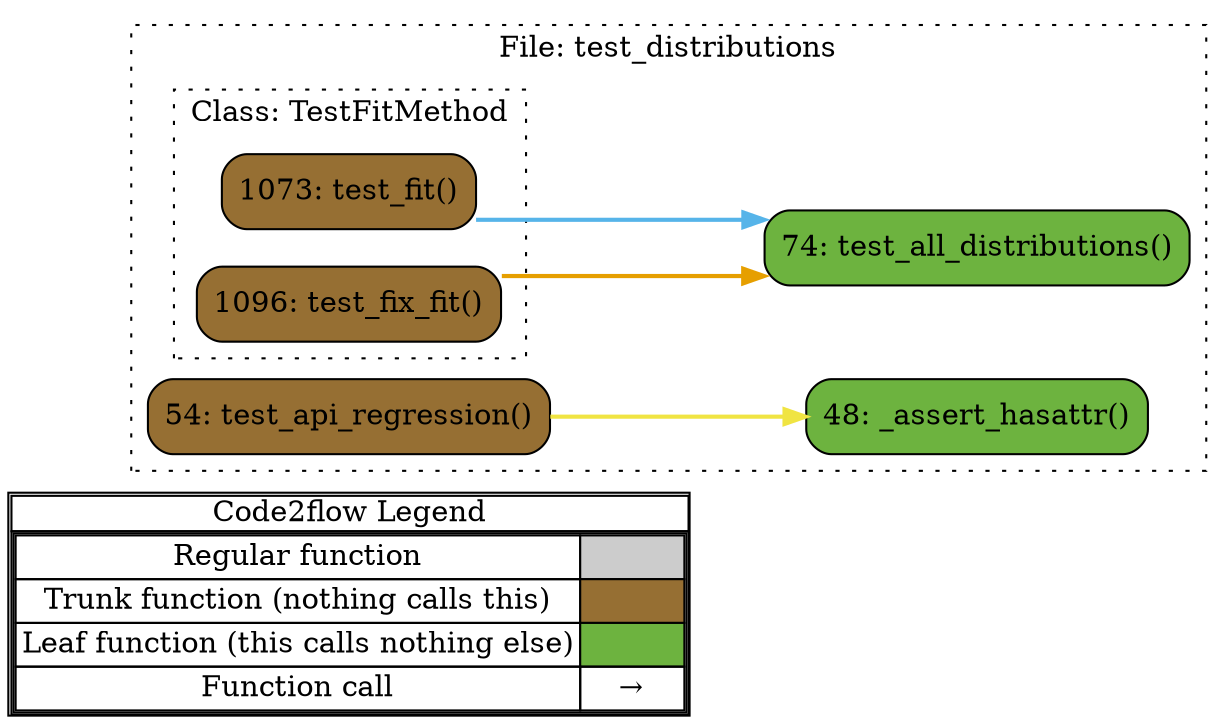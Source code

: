 digraph G {
concentrate=true;
splines="ortho";
rankdir="LR";
subgraph legend{
    rank = min;
    label = "legend";
    Legend [shape=none, margin=0, label = <
        <table cellspacing="0" cellpadding="0" border="1"><tr><td>Code2flow Legend</td></tr><tr><td>
        <table cellspacing="0">
        <tr><td>Regular function</td><td width="50px" bgcolor='#cccccc'></td></tr>
        <tr><td>Trunk function (nothing calls this)</td><td bgcolor='#966F33'></td></tr>
        <tr><td>Leaf function (this calls nothing else)</td><td bgcolor='#6db33f'></td></tr>
        <tr><td>Function call</td><td><font color='black'>&#8594;</font></td></tr>
        </table></td></tr></table>
        >];
}node_672b940a [label="1073: test_fit()" name="test_distributions::TestFitMethod.test_fit" shape="rect" style="rounded,filled" fillcolor="#966F33" ];
node_c7f4be01 [label="1096: test_fix_fit()" name="test_distributions::TestFitMethod.test_fix_fit" shape="rect" style="rounded,filled" fillcolor="#966F33" ];
node_2bb66ad3 [label="48: _assert_hasattr()" name="test_distributions::_assert_hasattr" shape="rect" style="rounded,filled" fillcolor="#6db33f" ];
node_161f99eb [label="74: test_all_distributions()" name="test_distributions::test_all_distributions" shape="rect" style="rounded,filled" fillcolor="#6db33f" ];
node_f9fc030c [label="54: test_api_regression()" name="test_distributions::test_api_regression" shape="rect" style="rounded,filled" fillcolor="#966F33" ];
node_672b940a -> node_161f99eb [color="#56B4E9" penwidth="2"];
node_c7f4be01 -> node_161f99eb [color="#E69F00" penwidth="2"];
node_f9fc030c -> node_2bb66ad3 [color="#F0E442" penwidth="2"];
subgraph cluster_6b1ef69e {
    node_2bb66ad3 node_f9fc030c node_161f99eb;
    label="File: test_distributions";
    name="test_distributions";
    style="filled";
    graph[style=dotted];
    subgraph cluster_b59c4e36 {
        node_672b940a node_c7f4be01;
        label="Class: TestFitMethod";
        name="TestFitMethod";
        style="filled";
        graph[style=dotted];
    };
};
}
